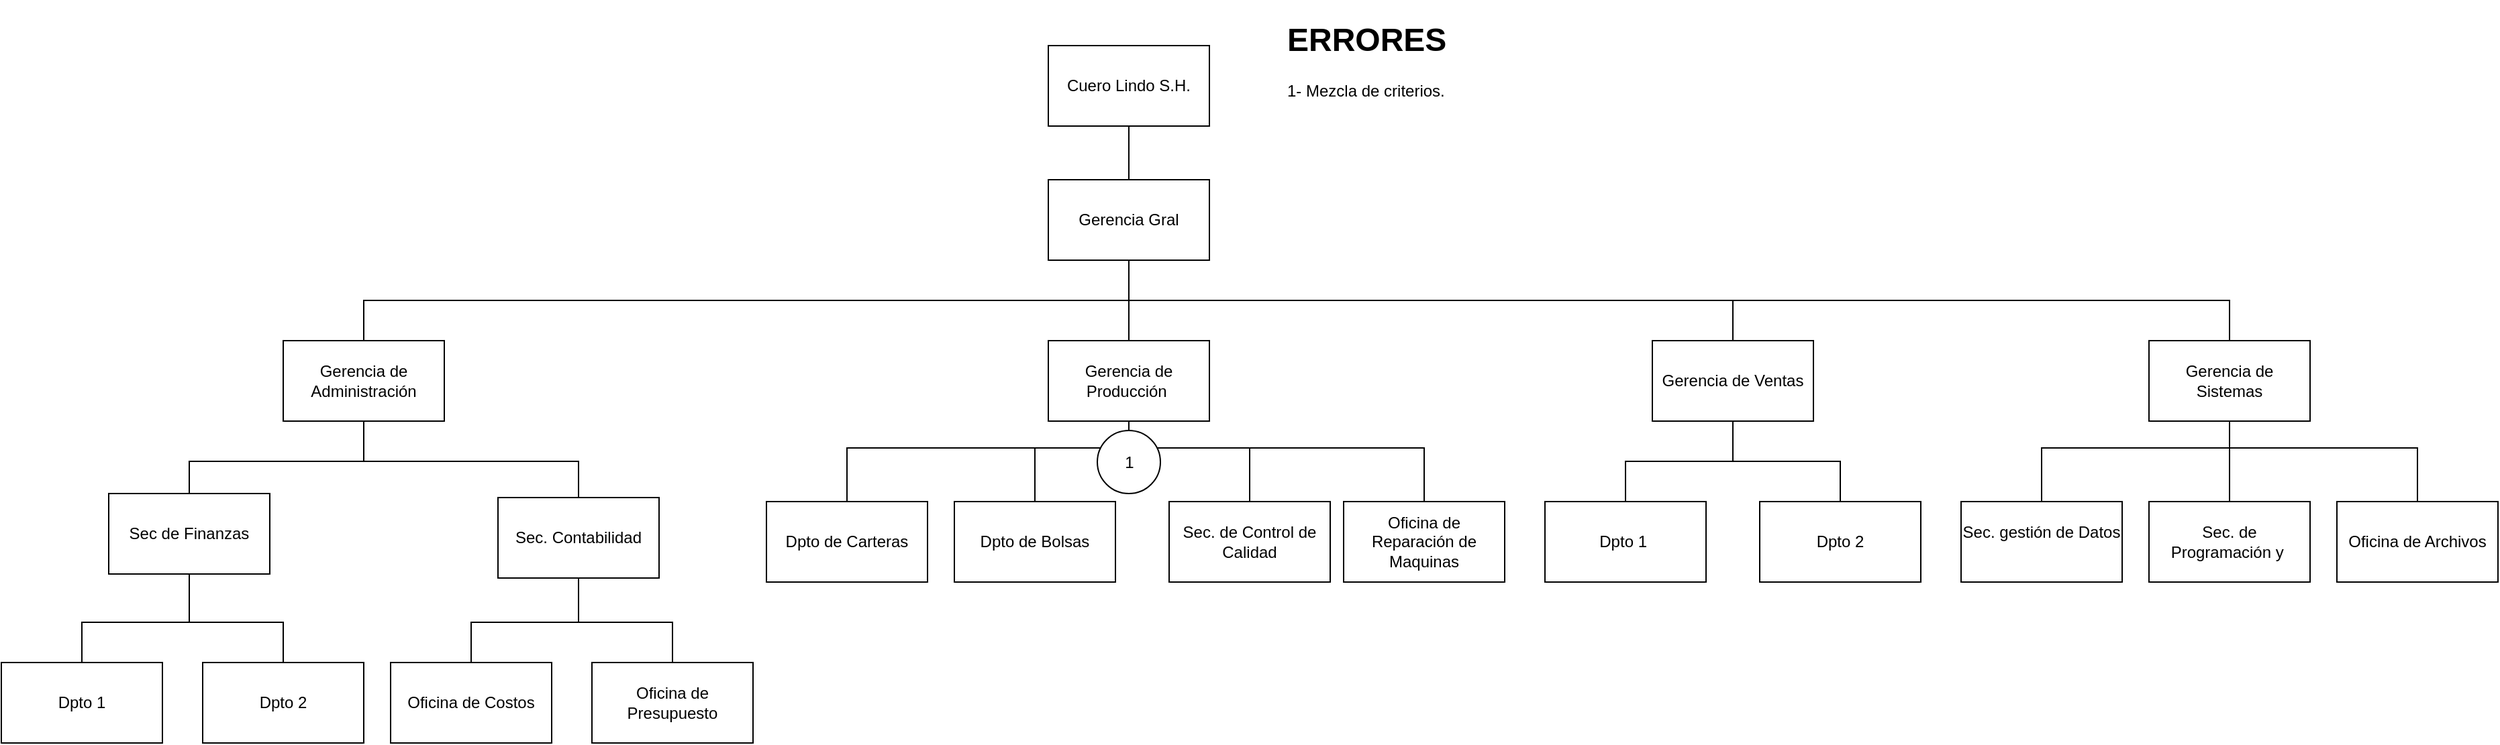 <mxfile version="14.6.9" type="github">
  <diagram id="YpkK6Pc30UNMqZZRg0mZ" name="Página-1">
    <mxGraphModel dx="1328" dy="508" grid="0" gridSize="10" guides="1" tooltips="1" connect="1" arrows="1" fold="1" page="0" pageScale="1" pageWidth="827" pageHeight="1169" math="0" shadow="0">
      <root>
        <mxCell id="0" />
        <mxCell id="1" parent="0" />
        <mxCell id="A0oA47xghrGcF153pyR--3" value="" style="edgeStyle=orthogonalEdgeStyle;rounded=0;orthogonalLoop=1;jettySize=auto;html=1;endArrow=none;endFill=0;" edge="1" parent="1" source="A0oA47xghrGcF153pyR--1" target="A0oA47xghrGcF153pyR--2">
          <mxGeometry relative="1" as="geometry" />
        </mxCell>
        <mxCell id="A0oA47xghrGcF153pyR--37" style="edgeStyle=orthogonalEdgeStyle;rounded=0;orthogonalLoop=1;jettySize=auto;html=1;endArrow=none;endFill=0;" edge="1" parent="1" source="A0oA47xghrGcF153pyR--1" target="A0oA47xghrGcF153pyR--5">
          <mxGeometry relative="1" as="geometry">
            <Array as="points">
              <mxPoint x="440" y="310" />
              <mxPoint x="890" y="310" />
            </Array>
          </mxGeometry>
        </mxCell>
        <mxCell id="A0oA47xghrGcF153pyR--38" style="edgeStyle=orthogonalEdgeStyle;rounded=0;orthogonalLoop=1;jettySize=auto;html=1;endArrow=none;endFill=0;" edge="1" parent="1" source="A0oA47xghrGcF153pyR--1" target="A0oA47xghrGcF153pyR--6">
          <mxGeometry relative="1" as="geometry">
            <Array as="points">
              <mxPoint x="440" y="310" />
              <mxPoint x="1260" y="310" />
            </Array>
          </mxGeometry>
        </mxCell>
        <mxCell id="A0oA47xghrGcF153pyR--39" style="edgeStyle=orthogonalEdgeStyle;rounded=0;orthogonalLoop=1;jettySize=auto;html=1;endArrow=none;endFill=0;" edge="1" parent="1" source="A0oA47xghrGcF153pyR--1" target="A0oA47xghrGcF153pyR--4">
          <mxGeometry relative="1" as="geometry">
            <Array as="points">
              <mxPoint x="440" y="310" />
              <mxPoint x="-130" y="310" />
            </Array>
          </mxGeometry>
        </mxCell>
        <mxCell id="A0oA47xghrGcF153pyR--1" value="Gerencia Gral" style="whiteSpace=wrap;html=1;" vertex="1" parent="1">
          <mxGeometry x="380" y="220" width="120" height="60" as="geometry" />
        </mxCell>
        <mxCell id="A0oA47xghrGcF153pyR--8" value="" style="edgeStyle=orthogonalEdgeStyle;rounded=0;orthogonalLoop=1;jettySize=auto;html=1;endArrow=none;endFill=0;" edge="1" parent="1" source="A0oA47xghrGcF153pyR--2" target="A0oA47xghrGcF153pyR--7">
          <mxGeometry relative="1" as="geometry">
            <Array as="points">
              <mxPoint x="440" y="420" />
              <mxPoint x="230" y="420" />
            </Array>
          </mxGeometry>
        </mxCell>
        <mxCell id="A0oA47xghrGcF153pyR--34" style="edgeStyle=orthogonalEdgeStyle;rounded=0;orthogonalLoop=1;jettySize=auto;html=1;endArrow=none;endFill=0;" edge="1" parent="1" source="A0oA47xghrGcF153pyR--2" target="A0oA47xghrGcF153pyR--9">
          <mxGeometry relative="1" as="geometry">
            <Array as="points">
              <mxPoint x="440" y="420" />
              <mxPoint x="370" y="420" />
            </Array>
          </mxGeometry>
        </mxCell>
        <mxCell id="A0oA47xghrGcF153pyR--35" style="edgeStyle=orthogonalEdgeStyle;rounded=0;orthogonalLoop=1;jettySize=auto;html=1;endArrow=none;endFill=0;" edge="1" parent="1" source="A0oA47xghrGcF153pyR--2" target="A0oA47xghrGcF153pyR--10">
          <mxGeometry relative="1" as="geometry">
            <Array as="points">
              <mxPoint x="440" y="420" />
              <mxPoint x="530" y="420" />
            </Array>
          </mxGeometry>
        </mxCell>
        <mxCell id="A0oA47xghrGcF153pyR--36" style="edgeStyle=orthogonalEdgeStyle;rounded=0;orthogonalLoop=1;jettySize=auto;html=1;endArrow=none;endFill=0;" edge="1" parent="1" source="A0oA47xghrGcF153pyR--2" target="A0oA47xghrGcF153pyR--11">
          <mxGeometry relative="1" as="geometry">
            <Array as="points">
              <mxPoint x="440" y="420" />
              <mxPoint x="660" y="420" />
            </Array>
          </mxGeometry>
        </mxCell>
        <mxCell id="A0oA47xghrGcF153pyR--2" value="Gerencia de Producción&amp;nbsp;" style="whiteSpace=wrap;html=1;" vertex="1" parent="1">
          <mxGeometry x="380" y="340" width="120" height="60" as="geometry" />
        </mxCell>
        <mxCell id="A0oA47xghrGcF153pyR--13" value="" style="edgeStyle=orthogonalEdgeStyle;rounded=0;orthogonalLoop=1;jettySize=auto;html=1;endArrow=none;endFill=0;" edge="1" parent="1" source="A0oA47xghrGcF153pyR--4" target="A0oA47xghrGcF153pyR--12">
          <mxGeometry relative="1" as="geometry">
            <Array as="points">
              <mxPoint x="-130" y="430" />
              <mxPoint x="-260" y="430" />
            </Array>
          </mxGeometry>
        </mxCell>
        <mxCell id="A0oA47xghrGcF153pyR--15" style="edgeStyle=orthogonalEdgeStyle;rounded=0;orthogonalLoop=1;jettySize=auto;html=1;endArrow=none;endFill=0;" edge="1" parent="1" source="A0oA47xghrGcF153pyR--4" target="A0oA47xghrGcF153pyR--14">
          <mxGeometry relative="1" as="geometry">
            <Array as="points">
              <mxPoint x="-130" y="430" />
              <mxPoint x="30" y="430" />
            </Array>
          </mxGeometry>
        </mxCell>
        <mxCell id="A0oA47xghrGcF153pyR--4" value="Gerencia de Administración" style="whiteSpace=wrap;html=1;" vertex="1" parent="1">
          <mxGeometry x="-190" y="340" width="120" height="60" as="geometry" />
        </mxCell>
        <mxCell id="A0oA47xghrGcF153pyR--25" value="" style="edgeStyle=orthogonalEdgeStyle;rounded=0;orthogonalLoop=1;jettySize=auto;html=1;endArrow=none;endFill=0;" edge="1" parent="1" source="A0oA47xghrGcF153pyR--5" target="A0oA47xghrGcF153pyR--24">
          <mxGeometry relative="1" as="geometry" />
        </mxCell>
        <mxCell id="A0oA47xghrGcF153pyR--27" style="edgeStyle=orthogonalEdgeStyle;rounded=0;orthogonalLoop=1;jettySize=auto;html=1;entryX=0.5;entryY=0;entryDx=0;entryDy=0;endArrow=none;endFill=0;" edge="1" parent="1" source="A0oA47xghrGcF153pyR--5" target="A0oA47xghrGcF153pyR--26">
          <mxGeometry relative="1" as="geometry">
            <Array as="points">
              <mxPoint x="890" y="430" />
              <mxPoint x="970" y="430" />
            </Array>
          </mxGeometry>
        </mxCell>
        <mxCell id="A0oA47xghrGcF153pyR--5" value="Gerencia de Ventas" style="whiteSpace=wrap;html=1;" vertex="1" parent="1">
          <mxGeometry x="830" y="340" width="120" height="60" as="geometry" />
        </mxCell>
        <mxCell id="A0oA47xghrGcF153pyR--29" value="" style="edgeStyle=orthogonalEdgeStyle;rounded=0;orthogonalLoop=1;jettySize=auto;html=1;endArrow=none;endFill=0;" edge="1" parent="1" source="A0oA47xghrGcF153pyR--6" target="A0oA47xghrGcF153pyR--28">
          <mxGeometry relative="1" as="geometry" />
        </mxCell>
        <mxCell id="A0oA47xghrGcF153pyR--32" style="edgeStyle=orthogonalEdgeStyle;rounded=0;orthogonalLoop=1;jettySize=auto;html=1;endArrow=none;endFill=0;" edge="1" parent="1" source="A0oA47xghrGcF153pyR--6" target="A0oA47xghrGcF153pyR--30">
          <mxGeometry relative="1" as="geometry">
            <Array as="points">
              <mxPoint x="1260" y="420" />
              <mxPoint x="1120" y="420" />
            </Array>
          </mxGeometry>
        </mxCell>
        <mxCell id="A0oA47xghrGcF153pyR--33" style="edgeStyle=orthogonalEdgeStyle;rounded=0;orthogonalLoop=1;jettySize=auto;html=1;endArrow=none;endFill=0;" edge="1" parent="1" source="A0oA47xghrGcF153pyR--6" target="A0oA47xghrGcF153pyR--31">
          <mxGeometry relative="1" as="geometry">
            <Array as="points">
              <mxPoint x="1260" y="420" />
              <mxPoint x="1400" y="420" />
            </Array>
          </mxGeometry>
        </mxCell>
        <mxCell id="A0oA47xghrGcF153pyR--6" value="Gerencia de Sistemas" style="whiteSpace=wrap;html=1;" vertex="1" parent="1">
          <mxGeometry x="1200" y="340" width="120" height="60" as="geometry" />
        </mxCell>
        <mxCell id="A0oA47xghrGcF153pyR--7" value="Dpto de Carteras" style="whiteSpace=wrap;html=1;" vertex="1" parent="1">
          <mxGeometry x="170" y="460" width="120" height="60" as="geometry" />
        </mxCell>
        <mxCell id="A0oA47xghrGcF153pyR--9" value="Dpto de Bolsas" style="whiteSpace=wrap;html=1;" vertex="1" parent="1">
          <mxGeometry x="310" y="460" width="120" height="60" as="geometry" />
        </mxCell>
        <mxCell id="A0oA47xghrGcF153pyR--10" value="Sec. de Control de Calidad" style="whiteSpace=wrap;html=1;" vertex="1" parent="1">
          <mxGeometry x="470" y="460" width="120" height="60" as="geometry" />
        </mxCell>
        <mxCell id="A0oA47xghrGcF153pyR--11" value="Oficina de Reparación de Maquinas" style="whiteSpace=wrap;html=1;" vertex="1" parent="1">
          <mxGeometry x="600" y="460" width="120" height="60" as="geometry" />
        </mxCell>
        <mxCell id="A0oA47xghrGcF153pyR--17" value="" style="edgeStyle=orthogonalEdgeStyle;rounded=0;orthogonalLoop=1;jettySize=auto;html=1;endArrow=none;endFill=0;" edge="1" parent="1" source="A0oA47xghrGcF153pyR--12" target="A0oA47xghrGcF153pyR--16">
          <mxGeometry relative="1" as="geometry">
            <Array as="points">
              <mxPoint x="-260" y="550" />
              <mxPoint x="-340" y="550" />
            </Array>
          </mxGeometry>
        </mxCell>
        <mxCell id="A0oA47xghrGcF153pyR--19" style="edgeStyle=orthogonalEdgeStyle;rounded=0;orthogonalLoop=1;jettySize=auto;html=1;endArrow=none;endFill=0;entryX=0.5;entryY=0;entryDx=0;entryDy=0;" edge="1" parent="1" source="A0oA47xghrGcF153pyR--12" target="A0oA47xghrGcF153pyR--18">
          <mxGeometry relative="1" as="geometry">
            <mxPoint x="-190" y="590" as="targetPoint" />
            <Array as="points">
              <mxPoint x="-260" y="550" />
              <mxPoint x="-190" y="550" />
            </Array>
          </mxGeometry>
        </mxCell>
        <mxCell id="A0oA47xghrGcF153pyR--12" value="Sec de Finanzas" style="whiteSpace=wrap;html=1;" vertex="1" parent="1">
          <mxGeometry x="-320" y="454" width="120" height="60" as="geometry" />
        </mxCell>
        <mxCell id="A0oA47xghrGcF153pyR--21" value="" style="edgeStyle=orthogonalEdgeStyle;rounded=0;orthogonalLoop=1;jettySize=auto;html=1;endArrow=none;endFill=0;" edge="1" parent="1" source="A0oA47xghrGcF153pyR--14" target="A0oA47xghrGcF153pyR--20">
          <mxGeometry relative="1" as="geometry">
            <Array as="points">
              <mxPoint x="30" y="550" />
              <mxPoint x="-50" y="550" />
            </Array>
          </mxGeometry>
        </mxCell>
        <mxCell id="A0oA47xghrGcF153pyR--23" style="edgeStyle=orthogonalEdgeStyle;rounded=0;orthogonalLoop=1;jettySize=auto;html=1;endArrow=none;endFill=0;" edge="1" parent="1" source="A0oA47xghrGcF153pyR--14" target="A0oA47xghrGcF153pyR--22">
          <mxGeometry relative="1" as="geometry">
            <mxPoint x="110" y="620" as="targetPoint" />
            <Array as="points">
              <mxPoint x="30" y="550" />
              <mxPoint x="100" y="550" />
            </Array>
          </mxGeometry>
        </mxCell>
        <mxCell id="A0oA47xghrGcF153pyR--14" value="Sec. Contabilidad" style="whiteSpace=wrap;html=1;" vertex="1" parent="1">
          <mxGeometry x="-30" y="457" width="120" height="60" as="geometry" />
        </mxCell>
        <mxCell id="A0oA47xghrGcF153pyR--16" value="Dpto 1" style="whiteSpace=wrap;html=1;" vertex="1" parent="1">
          <mxGeometry x="-400" y="580" width="120" height="60" as="geometry" />
        </mxCell>
        <mxCell id="A0oA47xghrGcF153pyR--18" value="Dpto 2" style="whiteSpace=wrap;html=1;" vertex="1" parent="1">
          <mxGeometry x="-250" y="580" width="120" height="60" as="geometry" />
        </mxCell>
        <mxCell id="A0oA47xghrGcF153pyR--20" value="Oficina de Costos" style="whiteSpace=wrap;html=1;" vertex="1" parent="1">
          <mxGeometry x="-110" y="580" width="120" height="60" as="geometry" />
        </mxCell>
        <mxCell id="A0oA47xghrGcF153pyR--22" value="Oficina de Presupuesto" style="whiteSpace=wrap;html=1;" vertex="1" parent="1">
          <mxGeometry x="40" y="580" width="120" height="60" as="geometry" />
        </mxCell>
        <mxCell id="A0oA47xghrGcF153pyR--24" value="Dpto 1&amp;nbsp;" style="whiteSpace=wrap;html=1;" vertex="1" parent="1">
          <mxGeometry x="750" y="460" width="120" height="60" as="geometry" />
        </mxCell>
        <mxCell id="A0oA47xghrGcF153pyR--26" value="Dpto 2" style="whiteSpace=wrap;html=1;" vertex="1" parent="1">
          <mxGeometry x="910" y="460" width="120" height="60" as="geometry" />
        </mxCell>
        <mxCell id="A0oA47xghrGcF153pyR--28" value="Sec. de Programación y&amp;nbsp;" style="whiteSpace=wrap;html=1;" vertex="1" parent="1">
          <mxGeometry x="1200" y="460" width="120" height="60" as="geometry" />
        </mxCell>
        <mxCell id="A0oA47xghrGcF153pyR--30" value="Sec. gestión de Datos&lt;br&gt;&amp;nbsp;" style="whiteSpace=wrap;html=1;" vertex="1" parent="1">
          <mxGeometry x="1060" y="460" width="120" height="60" as="geometry" />
        </mxCell>
        <mxCell id="A0oA47xghrGcF153pyR--31" value="Oficina de Archivos" style="whiteSpace=wrap;html=1;" vertex="1" parent="1">
          <mxGeometry x="1340" y="460" width="120" height="60" as="geometry" />
        </mxCell>
        <mxCell id="A0oA47xghrGcF153pyR--41" style="edgeStyle=orthogonalEdgeStyle;rounded=0;orthogonalLoop=1;jettySize=auto;html=1;entryX=0.5;entryY=0;entryDx=0;entryDy=0;endArrow=none;endFill=0;" edge="1" parent="1" source="A0oA47xghrGcF153pyR--40" target="A0oA47xghrGcF153pyR--1">
          <mxGeometry relative="1" as="geometry" />
        </mxCell>
        <mxCell id="A0oA47xghrGcF153pyR--40" value="Cuero Lindo S.H." style="whiteSpace=wrap;html=1;" vertex="1" parent="1">
          <mxGeometry x="380" y="120" width="120" height="60" as="geometry" />
        </mxCell>
        <mxCell id="A0oA47xghrGcF153pyR--43" value="1" style="ellipse;whiteSpace=wrap;html=1;aspect=fixed;" vertex="1" parent="1">
          <mxGeometry x="416.5" y="407" width="47" height="47" as="geometry" />
        </mxCell>
        <mxCell id="A0oA47xghrGcF153pyR--45" value="&lt;h1&gt;ERRORES&lt;/h1&gt;&lt;p&gt;1- Mezcla de criterios.&lt;/p&gt;" style="text;html=1;strokeColor=none;fillColor=none;spacing=5;spacingTop=-20;whiteSpace=wrap;overflow=hidden;rounded=0;" vertex="1" parent="1">
          <mxGeometry x="553" y="96" width="190" height="120" as="geometry" />
        </mxCell>
      </root>
    </mxGraphModel>
  </diagram>
</mxfile>

